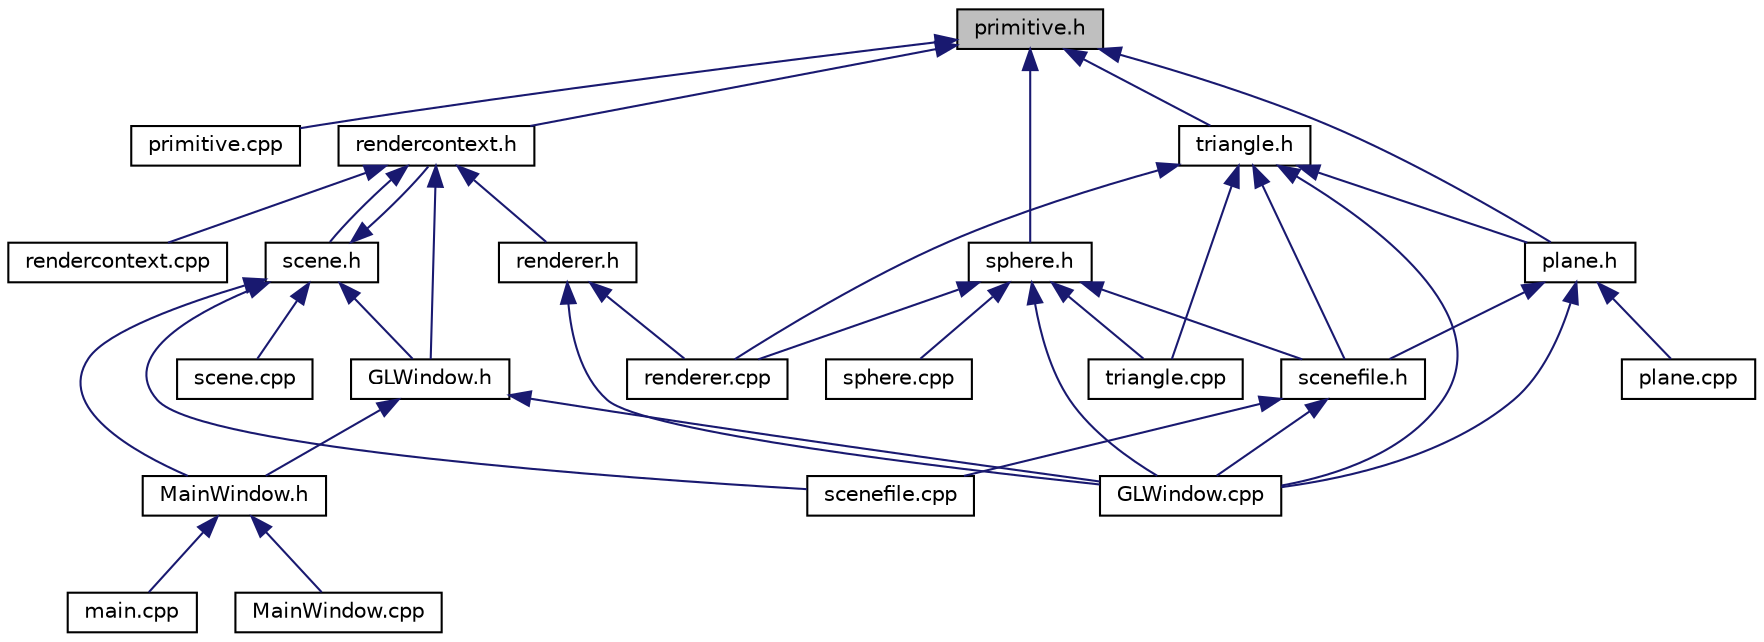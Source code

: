 digraph "primitive.h"
{
  edge [fontname="Helvetica",fontsize="10",labelfontname="Helvetica",labelfontsize="10"];
  node [fontname="Helvetica",fontsize="10",shape=record];
  Node1 [label="primitive.h",height=0.2,width=0.4,color="black", fillcolor="grey75", style="filled", fontcolor="black"];
  Node1 -> Node2 [dir="back",color="midnightblue",fontsize="10",style="solid",fontname="Helvetica"];
  Node2 [label="primitive.cpp",height=0.2,width=0.4,color="black", fillcolor="white", style="filled",URL="$primitive_8cpp.html"];
  Node1 -> Node3 [dir="back",color="midnightblue",fontsize="10",style="solid",fontname="Helvetica"];
  Node3 [label="rendercontext.h",height=0.2,width=0.4,color="black", fillcolor="white", style="filled",URL="$rendercontext_8h.html"];
  Node3 -> Node4 [dir="back",color="midnightblue",fontsize="10",style="solid",fontname="Helvetica"];
  Node4 [label="rendercontext.cpp",height=0.2,width=0.4,color="black", fillcolor="white", style="filled",URL="$rendercontext_8cpp.html"];
  Node3 -> Node5 [dir="back",color="midnightblue",fontsize="10",style="solid",fontname="Helvetica"];
  Node5 [label="scene.h",height=0.2,width=0.4,color="black", fillcolor="white", style="filled",URL="$scene_8h.html"];
  Node5 -> Node6 [dir="back",color="midnightblue",fontsize="10",style="solid",fontname="Helvetica"];
  Node6 [label="scene.cpp",height=0.2,width=0.4,color="black", fillcolor="white", style="filled",URL="$scene_8cpp.html"];
  Node5 -> Node7 [dir="back",color="midnightblue",fontsize="10",style="solid",fontname="Helvetica"];
  Node7 [label="scenefile.cpp",height=0.2,width=0.4,color="black", fillcolor="white", style="filled",URL="$scenefile_8cpp.html"];
  Node5 -> Node8 [dir="back",color="midnightblue",fontsize="10",style="solid",fontname="Helvetica"];
  Node8 [label="GLWindow.h",height=0.2,width=0.4,color="black", fillcolor="white", style="filled",URL="$_g_l_window_8h.html",tooltip="a basic Qt GL window class for ngl demos "];
  Node8 -> Node9 [dir="back",color="midnightblue",fontsize="10",style="solid",fontname="Helvetica"];
  Node9 [label="GLWindow.cpp",height=0.2,width=0.4,color="black", fillcolor="white", style="filled",URL="$_g_l_window_8cpp.html",tooltip="basic implementation file for the GLWindow class "];
  Node8 -> Node10 [dir="back",color="midnightblue",fontsize="10",style="solid",fontname="Helvetica"];
  Node10 [label="MainWindow.h",height=0.2,width=0.4,color="black", fillcolor="white", style="filled",URL="$_main_window_8h.html",tooltip="The main class for our UI window. "];
  Node10 -> Node11 [dir="back",color="midnightblue",fontsize="10",style="solid",fontname="Helvetica"];
  Node11 [label="main.cpp",height=0.2,width=0.4,color="black", fillcolor="white", style="filled",URL="$main_8cpp.html",tooltip="construct the new MainWindow and pass control to it "];
  Node10 -> Node12 [dir="back",color="midnightblue",fontsize="10",style="solid",fontname="Helvetica"];
  Node12 [label="MainWindow.cpp",height=0.2,width=0.4,color="black", fillcolor="white", style="filled",URL="$_main_window_8cpp.html",tooltip="basic implementation file for the MainWindow class "];
  Node5 -> Node3 [dir="back",color="midnightblue",fontsize="10",style="solid",fontname="Helvetica"];
  Node5 -> Node10 [dir="back",color="midnightblue",fontsize="10",style="solid",fontname="Helvetica"];
  Node3 -> Node8 [dir="back",color="midnightblue",fontsize="10",style="solid",fontname="Helvetica"];
  Node3 -> Node13 [dir="back",color="midnightblue",fontsize="10",style="solid",fontname="Helvetica"];
  Node13 [label="renderer.h",height=0.2,width=0.4,color="black", fillcolor="white", style="filled",URL="$renderer_8h.html"];
  Node13 -> Node9 [dir="back",color="midnightblue",fontsize="10",style="solid",fontname="Helvetica"];
  Node13 -> Node14 [dir="back",color="midnightblue",fontsize="10",style="solid",fontname="Helvetica"];
  Node14 [label="renderer.cpp",height=0.2,width=0.4,color="black", fillcolor="white", style="filled",URL="$renderer_8cpp.html"];
  Node1 -> Node15 [dir="back",color="midnightblue",fontsize="10",style="solid",fontname="Helvetica"];
  Node15 [label="plane.h",height=0.2,width=0.4,color="black", fillcolor="white", style="filled",URL="$plane_8h.html"];
  Node15 -> Node9 [dir="back",color="midnightblue",fontsize="10",style="solid",fontname="Helvetica"];
  Node15 -> Node16 [dir="back",color="midnightblue",fontsize="10",style="solid",fontname="Helvetica"];
  Node16 [label="plane.cpp",height=0.2,width=0.4,color="black", fillcolor="white", style="filled",URL="$plane_8cpp.html"];
  Node15 -> Node17 [dir="back",color="midnightblue",fontsize="10",style="solid",fontname="Helvetica"];
  Node17 [label="scenefile.h",height=0.2,width=0.4,color="black", fillcolor="white", style="filled",URL="$scenefile_8h.html"];
  Node17 -> Node9 [dir="back",color="midnightblue",fontsize="10",style="solid",fontname="Helvetica"];
  Node17 -> Node7 [dir="back",color="midnightblue",fontsize="10",style="solid",fontname="Helvetica"];
  Node1 -> Node18 [dir="back",color="midnightblue",fontsize="10",style="solid",fontname="Helvetica"];
  Node18 [label="sphere.h",height=0.2,width=0.4,color="black", fillcolor="white", style="filled",URL="$sphere_8h.html"];
  Node18 -> Node9 [dir="back",color="midnightblue",fontsize="10",style="solid",fontname="Helvetica"];
  Node18 -> Node14 [dir="back",color="midnightblue",fontsize="10",style="solid",fontname="Helvetica"];
  Node18 -> Node19 [dir="back",color="midnightblue",fontsize="10",style="solid",fontname="Helvetica"];
  Node19 [label="sphere.cpp",height=0.2,width=0.4,color="black", fillcolor="white", style="filled",URL="$sphere_8cpp.html"];
  Node18 -> Node20 [dir="back",color="midnightblue",fontsize="10",style="solid",fontname="Helvetica"];
  Node20 [label="triangle.cpp",height=0.2,width=0.4,color="black", fillcolor="white", style="filled",URL="$triangle_8cpp.html"];
  Node18 -> Node17 [dir="back",color="midnightblue",fontsize="10",style="solid",fontname="Helvetica"];
  Node1 -> Node21 [dir="back",color="midnightblue",fontsize="10",style="solid",fontname="Helvetica"];
  Node21 [label="triangle.h",height=0.2,width=0.4,color="black", fillcolor="white", style="filled",URL="$triangle_8h.html"];
  Node21 -> Node9 [dir="back",color="midnightblue",fontsize="10",style="solid",fontname="Helvetica"];
  Node21 -> Node14 [dir="back",color="midnightblue",fontsize="10",style="solid",fontname="Helvetica"];
  Node21 -> Node20 [dir="back",color="midnightblue",fontsize="10",style="solid",fontname="Helvetica"];
  Node21 -> Node15 [dir="back",color="midnightblue",fontsize="10",style="solid",fontname="Helvetica"];
  Node21 -> Node17 [dir="back",color="midnightblue",fontsize="10",style="solid",fontname="Helvetica"];
}

